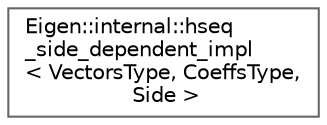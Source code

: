 digraph "Graphical Class Hierarchy"
{
 // LATEX_PDF_SIZE
  bgcolor="transparent";
  edge [fontname=Helvetica,fontsize=10,labelfontname=Helvetica,labelfontsize=10];
  node [fontname=Helvetica,fontsize=10,shape=box,height=0.2,width=0.4];
  rankdir="LR";
  Node0 [id="Node000000",label="Eigen::internal::hseq\l_side_dependent_impl\l\< VectorsType, CoeffsType,\l Side \>",height=0.2,width=0.4,color="grey40", fillcolor="white", style="filled",URL="$structEigen_1_1internal_1_1hseq__side__dependent__impl.html",tooltip=" "];
}
